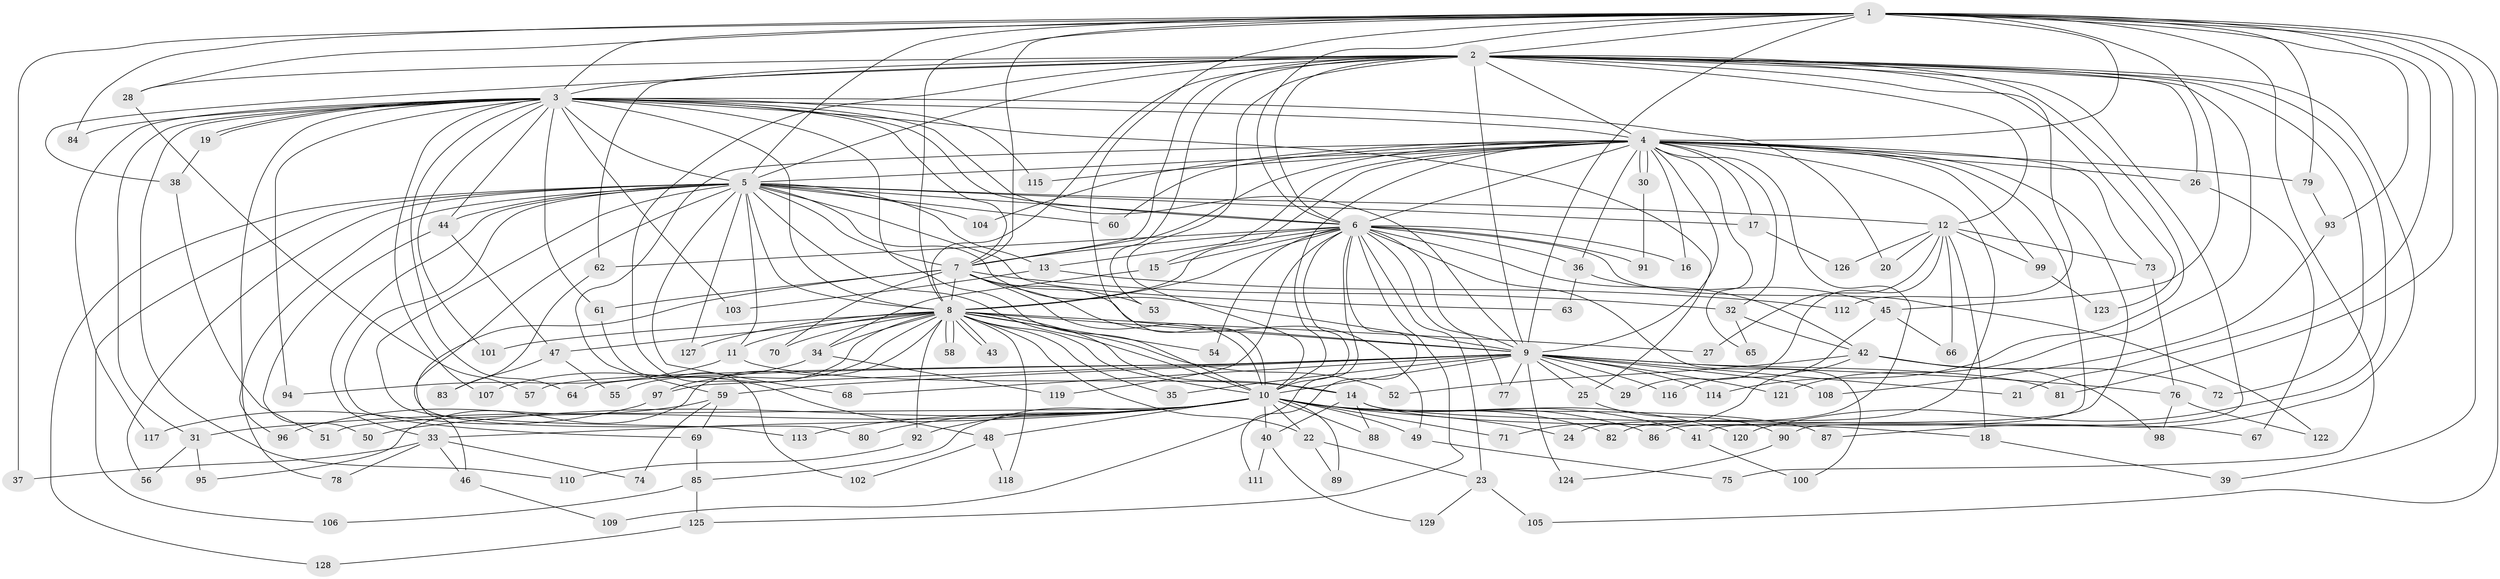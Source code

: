 // coarse degree distribution, {16: 0.046875, 23: 0.03125, 22: 0.03125, 33: 0.015625, 4: 0.140625, 11: 0.015625, 7: 0.03125, 3: 0.171875, 2: 0.46875, 6: 0.03125, 1: 0.015625}
// Generated by graph-tools (version 1.1) at 2025/17/03/04/25 18:17:27]
// undirected, 129 vertices, 283 edges
graph export_dot {
graph [start="1"]
  node [color=gray90,style=filled];
  1;
  2;
  3;
  4;
  5;
  6;
  7;
  8;
  9;
  10;
  11;
  12;
  13;
  14;
  15;
  16;
  17;
  18;
  19;
  20;
  21;
  22;
  23;
  24;
  25;
  26;
  27;
  28;
  29;
  30;
  31;
  32;
  33;
  34;
  35;
  36;
  37;
  38;
  39;
  40;
  41;
  42;
  43;
  44;
  45;
  46;
  47;
  48;
  49;
  50;
  51;
  52;
  53;
  54;
  55;
  56;
  57;
  58;
  59;
  60;
  61;
  62;
  63;
  64;
  65;
  66;
  67;
  68;
  69;
  70;
  71;
  72;
  73;
  74;
  75;
  76;
  77;
  78;
  79;
  80;
  81;
  82;
  83;
  84;
  85;
  86;
  87;
  88;
  89;
  90;
  91;
  92;
  93;
  94;
  95;
  96;
  97;
  98;
  99;
  100;
  101;
  102;
  103;
  104;
  105;
  106;
  107;
  108;
  109;
  110;
  111;
  112;
  113;
  114;
  115;
  116;
  117;
  118;
  119;
  120;
  121;
  122;
  123;
  124;
  125;
  126;
  127;
  128;
  129;
  1 -- 2;
  1 -- 3;
  1 -- 4;
  1 -- 5;
  1 -- 6;
  1 -- 7;
  1 -- 8;
  1 -- 9;
  1 -- 10;
  1 -- 21;
  1 -- 28;
  1 -- 37;
  1 -- 39;
  1 -- 45;
  1 -- 75;
  1 -- 79;
  1 -- 81;
  1 -- 84;
  1 -- 93;
  1 -- 105;
  2 -- 3;
  2 -- 4;
  2 -- 5;
  2 -- 6;
  2 -- 7;
  2 -- 8;
  2 -- 9;
  2 -- 10;
  2 -- 12;
  2 -- 26;
  2 -- 28;
  2 -- 38;
  2 -- 48;
  2 -- 53;
  2 -- 62;
  2 -- 72;
  2 -- 87;
  2 -- 90;
  2 -- 112;
  2 -- 114;
  2 -- 120;
  2 -- 121;
  2 -- 123;
  3 -- 4;
  3 -- 5;
  3 -- 6;
  3 -- 7;
  3 -- 8;
  3 -- 9;
  3 -- 10;
  3 -- 19;
  3 -- 19;
  3 -- 20;
  3 -- 25;
  3 -- 31;
  3 -- 44;
  3 -- 61;
  3 -- 64;
  3 -- 84;
  3 -- 94;
  3 -- 96;
  3 -- 101;
  3 -- 103;
  3 -- 107;
  3 -- 110;
  3 -- 115;
  3 -- 117;
  4 -- 5;
  4 -- 6;
  4 -- 7;
  4 -- 8;
  4 -- 9;
  4 -- 10;
  4 -- 15;
  4 -- 16;
  4 -- 17;
  4 -- 24;
  4 -- 26;
  4 -- 30;
  4 -- 30;
  4 -- 32;
  4 -- 36;
  4 -- 41;
  4 -- 59;
  4 -- 60;
  4 -- 65;
  4 -- 73;
  4 -- 79;
  4 -- 82;
  4 -- 86;
  4 -- 99;
  4 -- 104;
  4 -- 115;
  5 -- 6;
  5 -- 7;
  5 -- 8;
  5 -- 9;
  5 -- 10;
  5 -- 11;
  5 -- 12;
  5 -- 13;
  5 -- 17;
  5 -- 33;
  5 -- 44;
  5 -- 56;
  5 -- 60;
  5 -- 63;
  5 -- 68;
  5 -- 69;
  5 -- 78;
  5 -- 80;
  5 -- 104;
  5 -- 106;
  5 -- 113;
  5 -- 127;
  5 -- 128;
  6 -- 7;
  6 -- 8;
  6 -- 9;
  6 -- 10;
  6 -- 13;
  6 -- 15;
  6 -- 16;
  6 -- 23;
  6 -- 36;
  6 -- 42;
  6 -- 54;
  6 -- 62;
  6 -- 77;
  6 -- 91;
  6 -- 100;
  6 -- 109;
  6 -- 111;
  6 -- 119;
  6 -- 122;
  6 -- 125;
  7 -- 8;
  7 -- 9;
  7 -- 10;
  7 -- 32;
  7 -- 46;
  7 -- 49;
  7 -- 53;
  7 -- 61;
  7 -- 70;
  8 -- 9;
  8 -- 10;
  8 -- 11;
  8 -- 14;
  8 -- 22;
  8 -- 27;
  8 -- 34;
  8 -- 35;
  8 -- 43;
  8 -- 43;
  8 -- 47;
  8 -- 52;
  8 -- 54;
  8 -- 55;
  8 -- 58;
  8 -- 58;
  8 -- 70;
  8 -- 92;
  8 -- 95;
  8 -- 97;
  8 -- 101;
  8 -- 118;
  8 -- 127;
  9 -- 10;
  9 -- 21;
  9 -- 25;
  9 -- 29;
  9 -- 35;
  9 -- 57;
  9 -- 59;
  9 -- 64;
  9 -- 68;
  9 -- 76;
  9 -- 77;
  9 -- 81;
  9 -- 97;
  9 -- 108;
  9 -- 114;
  9 -- 116;
  9 -- 121;
  9 -- 124;
  10 -- 22;
  10 -- 24;
  10 -- 31;
  10 -- 33;
  10 -- 40;
  10 -- 41;
  10 -- 48;
  10 -- 49;
  10 -- 50;
  10 -- 51;
  10 -- 71;
  10 -- 80;
  10 -- 82;
  10 -- 85;
  10 -- 86;
  10 -- 87;
  10 -- 88;
  10 -- 89;
  10 -- 92;
  10 -- 113;
  10 -- 120;
  11 -- 14;
  11 -- 94;
  12 -- 18;
  12 -- 20;
  12 -- 27;
  12 -- 29;
  12 -- 66;
  12 -- 73;
  12 -- 99;
  12 -- 126;
  13 -- 103;
  13 -- 112;
  14 -- 18;
  14 -- 40;
  14 -- 67;
  14 -- 88;
  15 -- 34;
  17 -- 126;
  18 -- 39;
  19 -- 38;
  22 -- 23;
  22 -- 89;
  23 -- 105;
  23 -- 129;
  25 -- 90;
  26 -- 67;
  28 -- 57;
  30 -- 91;
  31 -- 56;
  31 -- 95;
  32 -- 42;
  32 -- 65;
  33 -- 37;
  33 -- 46;
  33 -- 74;
  33 -- 78;
  34 -- 107;
  34 -- 119;
  36 -- 45;
  36 -- 63;
  38 -- 51;
  40 -- 111;
  40 -- 129;
  41 -- 100;
  42 -- 52;
  42 -- 71;
  42 -- 72;
  42 -- 98;
  44 -- 47;
  44 -- 50;
  45 -- 66;
  45 -- 116;
  46 -- 109;
  47 -- 55;
  47 -- 83;
  48 -- 102;
  48 -- 118;
  49 -- 75;
  59 -- 69;
  59 -- 74;
  59 -- 96;
  61 -- 102;
  62 -- 83;
  69 -- 85;
  73 -- 76;
  76 -- 98;
  76 -- 122;
  79 -- 93;
  85 -- 106;
  85 -- 125;
  90 -- 124;
  92 -- 110;
  93 -- 108;
  97 -- 117;
  99 -- 123;
  125 -- 128;
}
